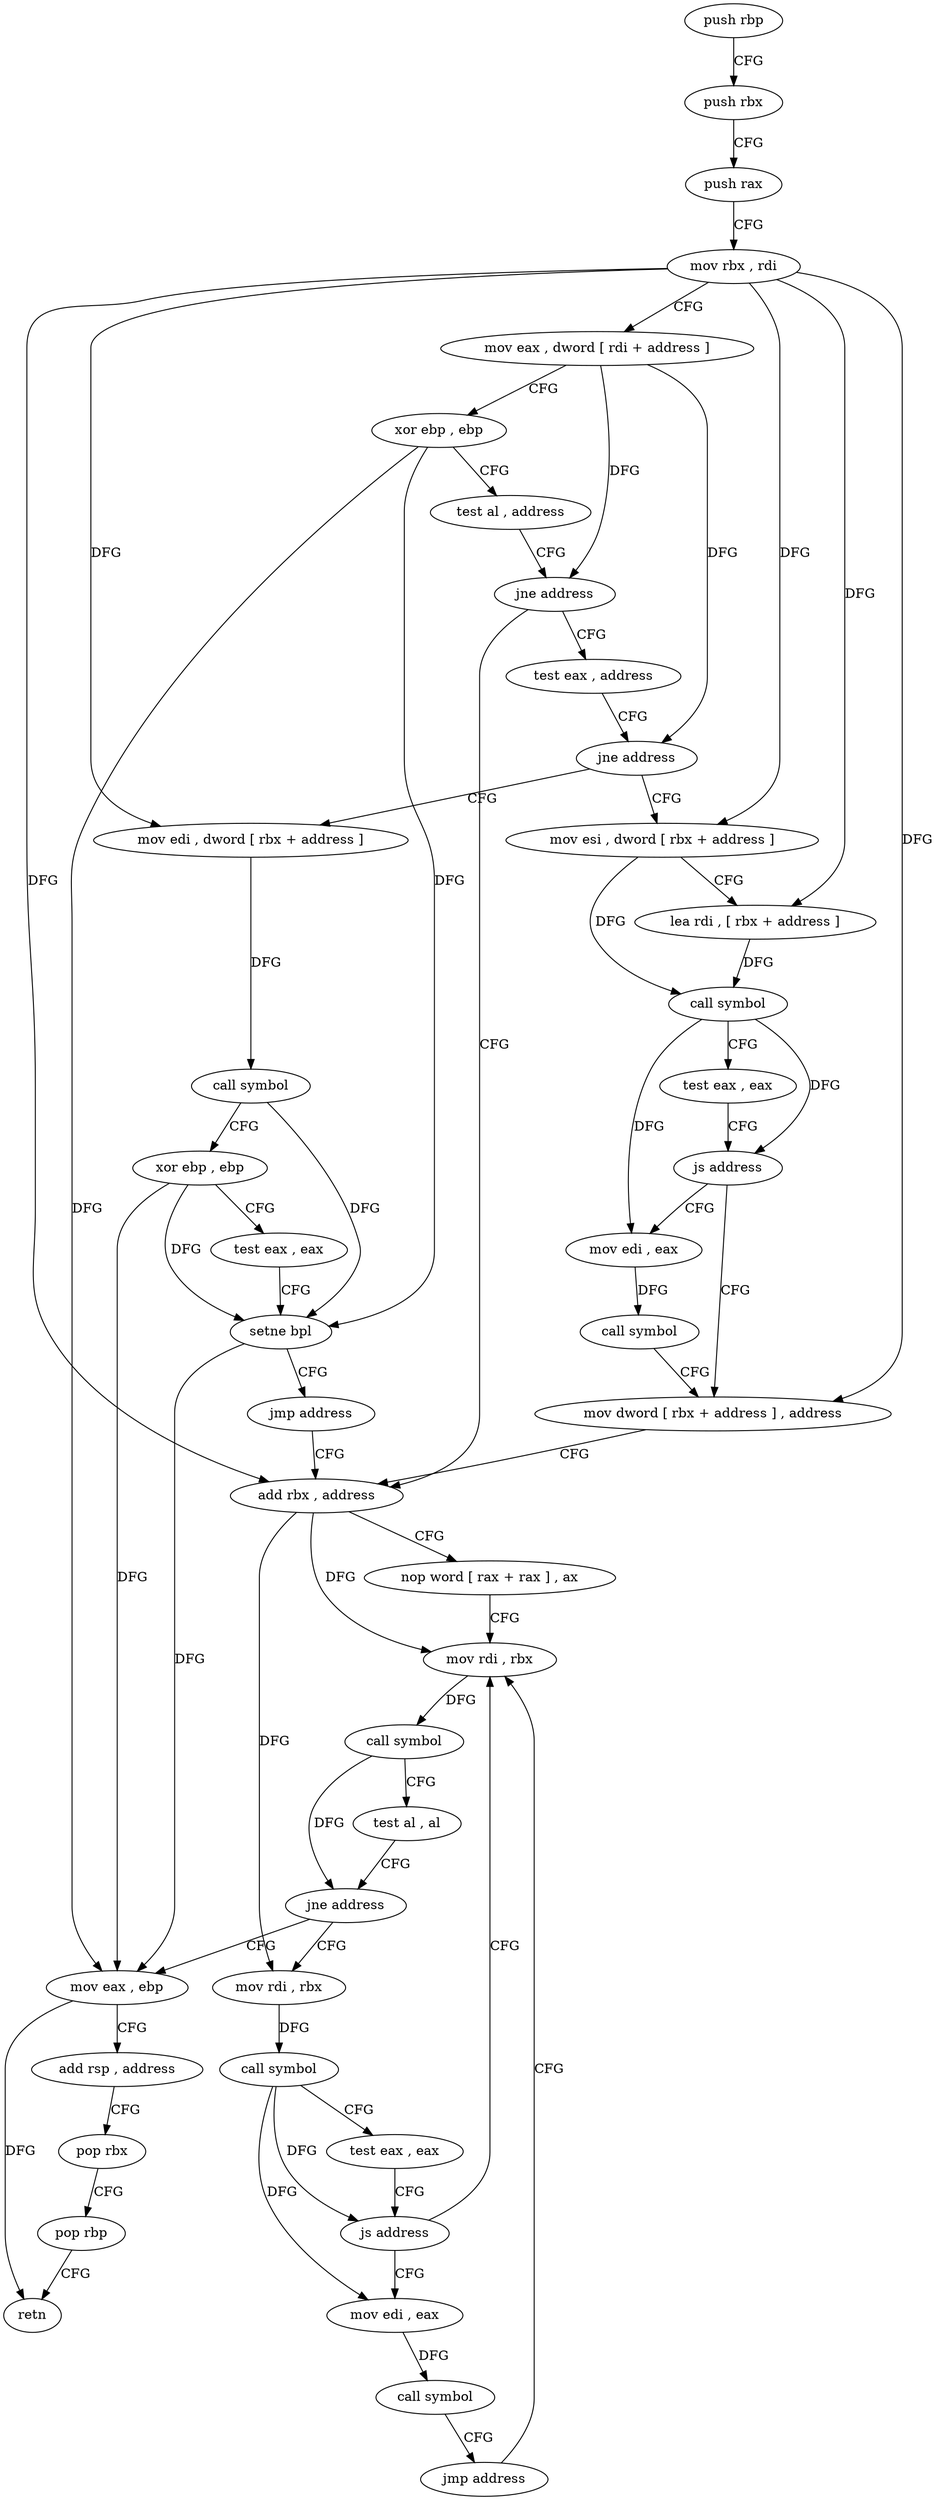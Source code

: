 digraph "func" {
"4274064" [label = "push rbp" ]
"4274065" [label = "push rbx" ]
"4274066" [label = "push rax" ]
"4274067" [label = "mov rbx , rdi" ]
"4274070" [label = "mov eax , dword [ rdi + address ]" ]
"4274073" [label = "xor ebp , ebp" ]
"4274075" [label = "test al , address" ]
"4274077" [label = "jne address" ]
"4274134" [label = "add rbx , address" ]
"4274079" [label = "test eax , address" ]
"4274138" [label = "nop word [ rax + rax ] , ax" ]
"4274144" [label = "mov rdi , rbx" ]
"4274084" [label = "jne address" ]
"4274104" [label = "mov esi , dword [ rbx + address ]" ]
"4274086" [label = "mov edi , dword [ rbx + address ]" ]
"4274177" [label = "mov eax , ebp" ]
"4274179" [label = "add rsp , address" ]
"4274183" [label = "pop rbx" ]
"4274184" [label = "pop rbp" ]
"4274185" [label = "retn" ]
"4274156" [label = "mov rdi , rbx" ]
"4274159" [label = "call symbol" ]
"4274164" [label = "test eax , eax" ]
"4274166" [label = "js address" ]
"4274168" [label = "mov edi , eax" ]
"4274107" [label = "lea rdi , [ rbx + address ]" ]
"4274111" [label = "call symbol" ]
"4274116" [label = "test eax , eax" ]
"4274118" [label = "js address" ]
"4274127" [label = "mov dword [ rbx + address ] , address" ]
"4274120" [label = "mov edi , eax" ]
"4274089" [label = "call symbol" ]
"4274094" [label = "xor ebp , ebp" ]
"4274096" [label = "test eax , eax" ]
"4274098" [label = "setne bpl" ]
"4274102" [label = "jmp address" ]
"4274147" [label = "call symbol" ]
"4274152" [label = "test al , al" ]
"4274154" [label = "jne address" ]
"4274170" [label = "call symbol" ]
"4274175" [label = "jmp address" ]
"4274122" [label = "call symbol" ]
"4274064" -> "4274065" [ label = "CFG" ]
"4274065" -> "4274066" [ label = "CFG" ]
"4274066" -> "4274067" [ label = "CFG" ]
"4274067" -> "4274070" [ label = "CFG" ]
"4274067" -> "4274134" [ label = "DFG" ]
"4274067" -> "4274104" [ label = "DFG" ]
"4274067" -> "4274107" [ label = "DFG" ]
"4274067" -> "4274086" [ label = "DFG" ]
"4274067" -> "4274127" [ label = "DFG" ]
"4274070" -> "4274073" [ label = "CFG" ]
"4274070" -> "4274077" [ label = "DFG" ]
"4274070" -> "4274084" [ label = "DFG" ]
"4274073" -> "4274075" [ label = "CFG" ]
"4274073" -> "4274098" [ label = "DFG" ]
"4274073" -> "4274177" [ label = "DFG" ]
"4274075" -> "4274077" [ label = "CFG" ]
"4274077" -> "4274134" [ label = "CFG" ]
"4274077" -> "4274079" [ label = "CFG" ]
"4274134" -> "4274138" [ label = "CFG" ]
"4274134" -> "4274144" [ label = "DFG" ]
"4274134" -> "4274156" [ label = "DFG" ]
"4274079" -> "4274084" [ label = "CFG" ]
"4274138" -> "4274144" [ label = "CFG" ]
"4274144" -> "4274147" [ label = "DFG" ]
"4274084" -> "4274104" [ label = "CFG" ]
"4274084" -> "4274086" [ label = "CFG" ]
"4274104" -> "4274107" [ label = "CFG" ]
"4274104" -> "4274111" [ label = "DFG" ]
"4274086" -> "4274089" [ label = "DFG" ]
"4274177" -> "4274179" [ label = "CFG" ]
"4274177" -> "4274185" [ label = "DFG" ]
"4274179" -> "4274183" [ label = "CFG" ]
"4274183" -> "4274184" [ label = "CFG" ]
"4274184" -> "4274185" [ label = "CFG" ]
"4274156" -> "4274159" [ label = "DFG" ]
"4274159" -> "4274164" [ label = "CFG" ]
"4274159" -> "4274166" [ label = "DFG" ]
"4274159" -> "4274168" [ label = "DFG" ]
"4274164" -> "4274166" [ label = "CFG" ]
"4274166" -> "4274144" [ label = "CFG" ]
"4274166" -> "4274168" [ label = "CFG" ]
"4274168" -> "4274170" [ label = "DFG" ]
"4274107" -> "4274111" [ label = "DFG" ]
"4274111" -> "4274116" [ label = "CFG" ]
"4274111" -> "4274118" [ label = "DFG" ]
"4274111" -> "4274120" [ label = "DFG" ]
"4274116" -> "4274118" [ label = "CFG" ]
"4274118" -> "4274127" [ label = "CFG" ]
"4274118" -> "4274120" [ label = "CFG" ]
"4274127" -> "4274134" [ label = "CFG" ]
"4274120" -> "4274122" [ label = "DFG" ]
"4274089" -> "4274094" [ label = "CFG" ]
"4274089" -> "4274098" [ label = "DFG" ]
"4274094" -> "4274096" [ label = "CFG" ]
"4274094" -> "4274098" [ label = "DFG" ]
"4274094" -> "4274177" [ label = "DFG" ]
"4274096" -> "4274098" [ label = "CFG" ]
"4274098" -> "4274102" [ label = "CFG" ]
"4274098" -> "4274177" [ label = "DFG" ]
"4274102" -> "4274134" [ label = "CFG" ]
"4274147" -> "4274152" [ label = "CFG" ]
"4274147" -> "4274154" [ label = "DFG" ]
"4274152" -> "4274154" [ label = "CFG" ]
"4274154" -> "4274177" [ label = "CFG" ]
"4274154" -> "4274156" [ label = "CFG" ]
"4274170" -> "4274175" [ label = "CFG" ]
"4274175" -> "4274144" [ label = "CFG" ]
"4274122" -> "4274127" [ label = "CFG" ]
}
